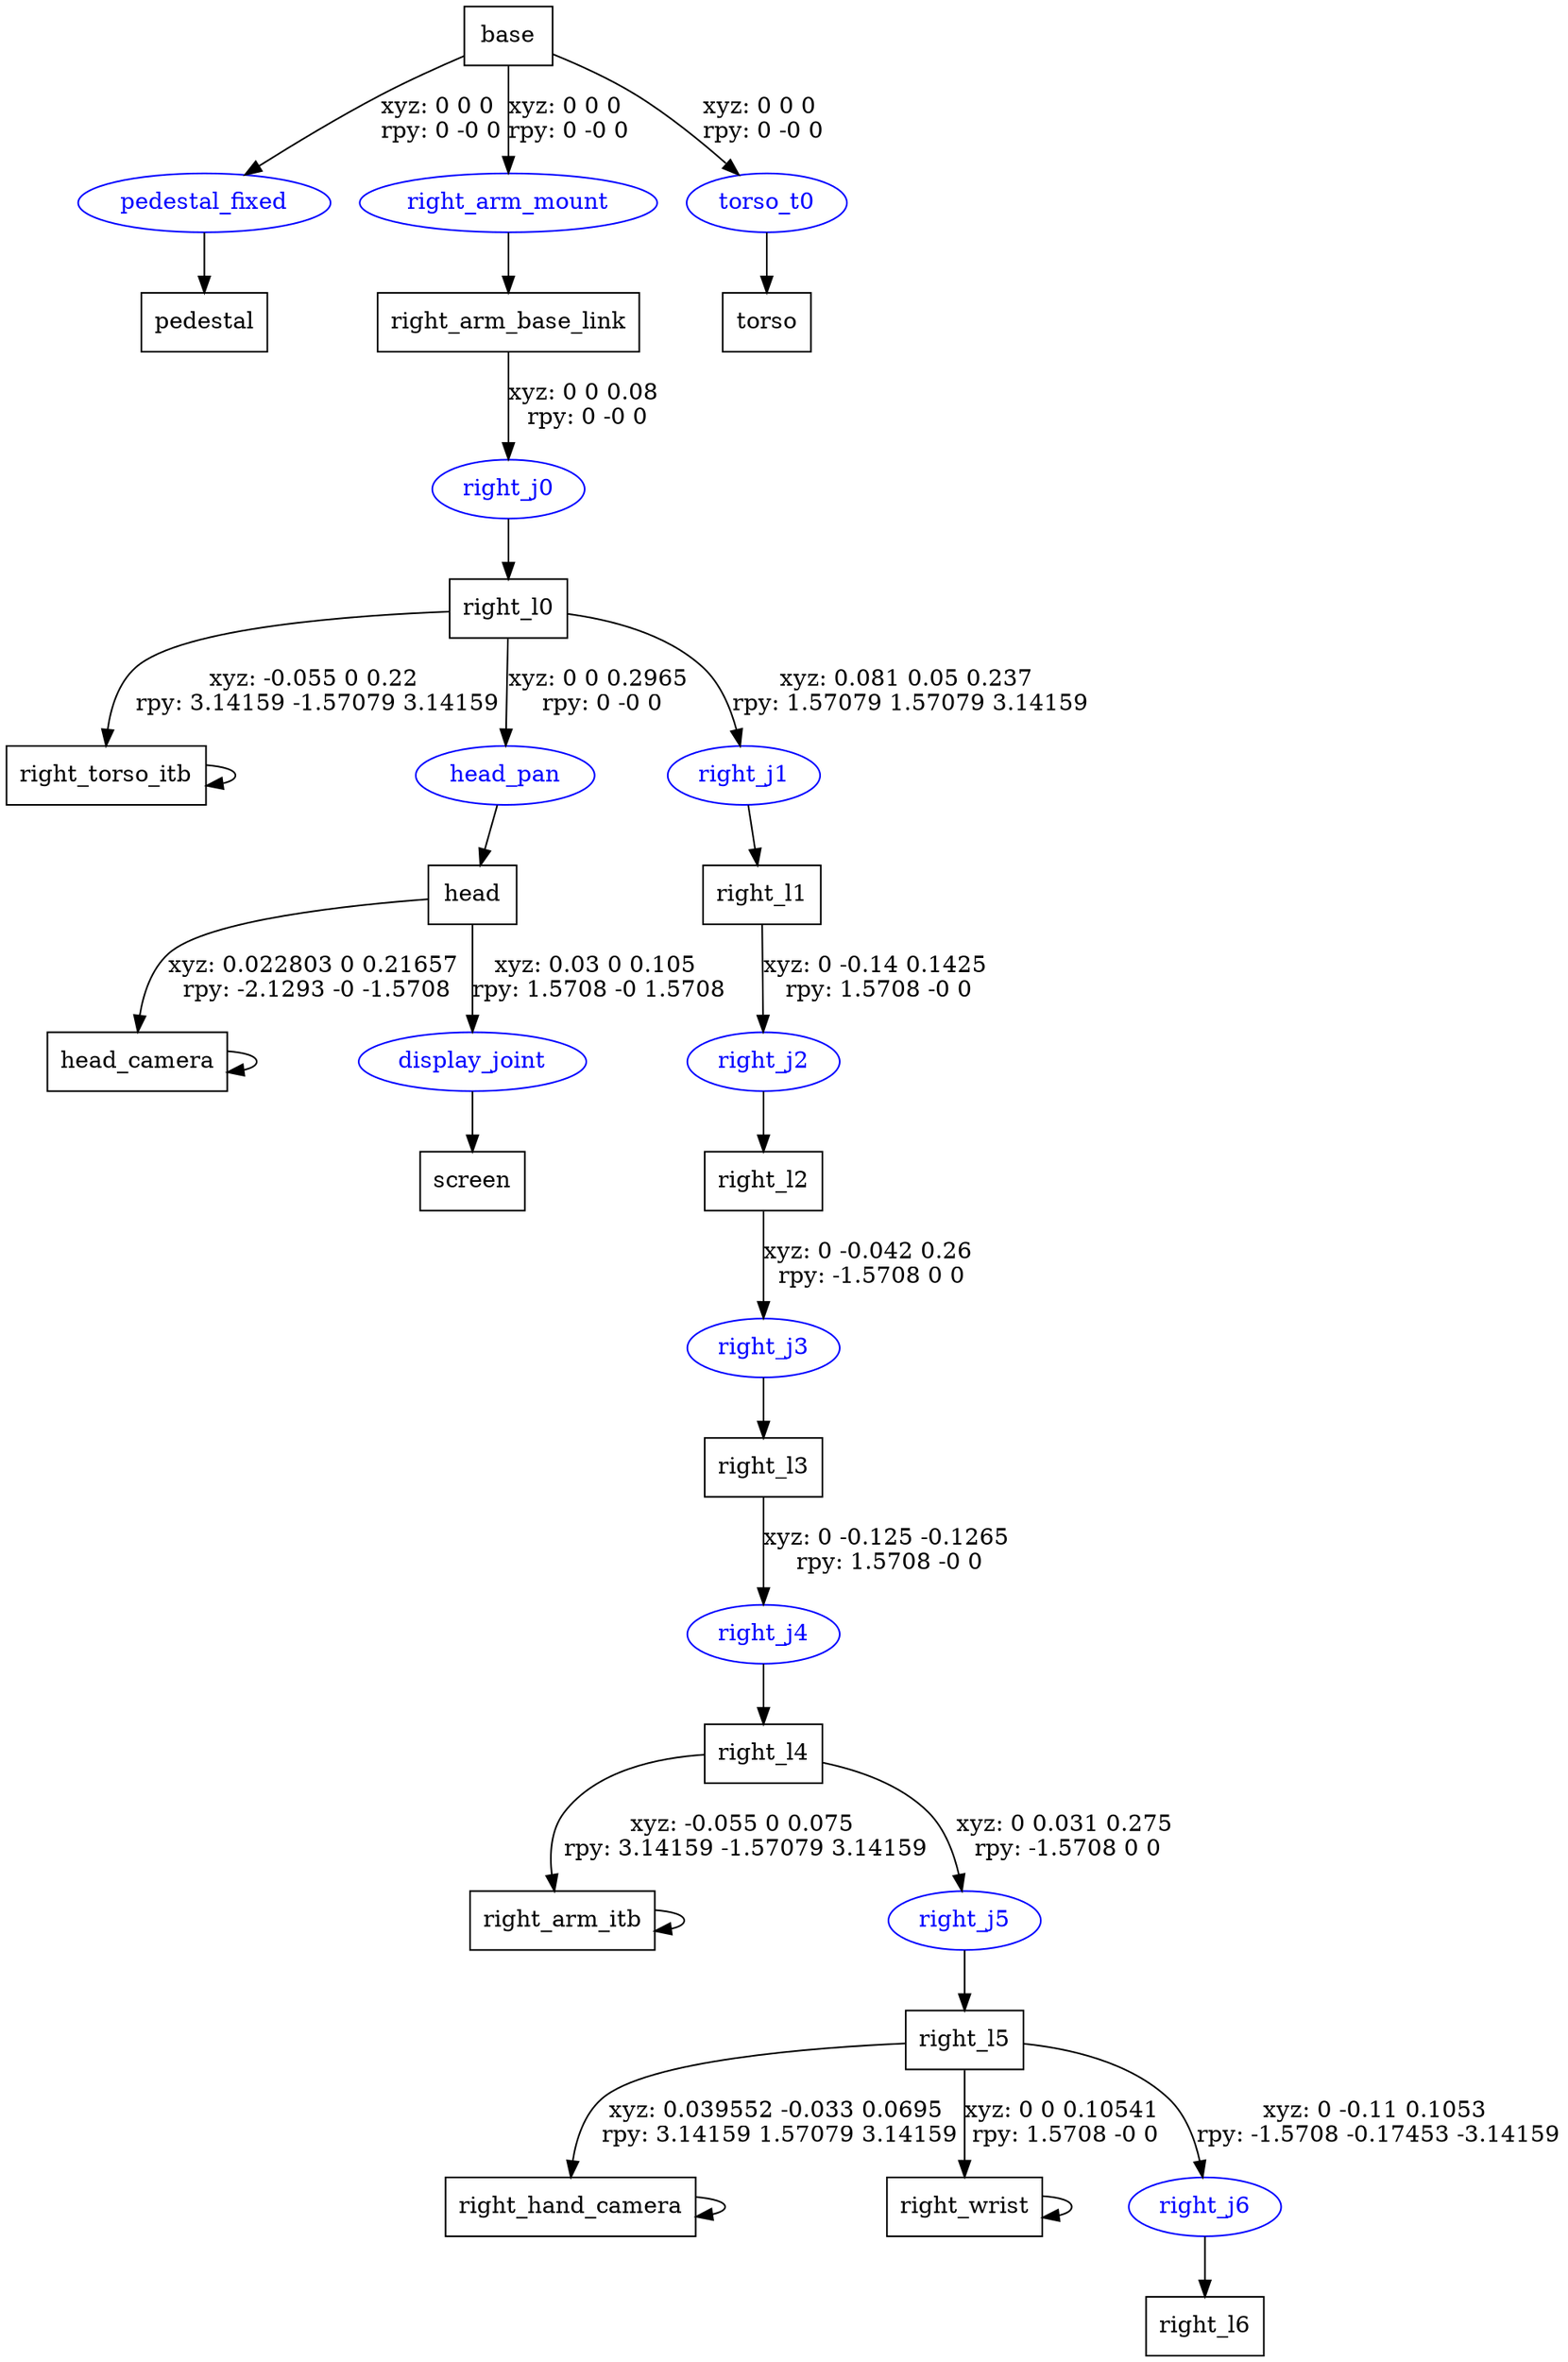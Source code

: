 digraph G {
node [shape=box];
"base" [label="base"];
"pedestal" [label="pedestal"];
"right_arm_base_link" [label="right_arm_base_link"];
"right_l0" [label="right_l0"];
"head" [label="head"];
"screen" [label="screen"];
"head_camera" [label="head_camera"];
"right_l1" [label="right_l1"];
"right_l2" [label="right_l2"];
"right_l3" [label="right_l3"];
"right_l4" [label="right_l4"];
"right_arm_itb" [label="right_arm_itb"];
"right_l5" [label="right_l5"];
"right_hand_camera" [label="right_hand_camera"];
"right_l6" [label="right_l6"];
"right_wrist" [label="right_wrist"];
"right_torso_itb" [label="right_torso_itb"];
"torso" [label="torso"];
node [shape=ellipse, color=blue, fontcolor=blue];
"base" -> "pedestal_fixed" [label="xyz: 0 0 0 \nrpy: 0 -0 0"]
"pedestal_fixed" -> "pedestal"
"base" -> "right_arm_mount" [label="xyz: 0 0 0 \nrpy: 0 -0 0"]
"right_arm_mount" -> "right_arm_base_link"
"right_arm_base_link" -> "right_j0" [label="xyz: 0 0 0.08 \nrpy: 0 -0 0"]
"right_j0" -> "right_l0"
"right_l0" -> "head_pan" [label="xyz: 0 0 0.2965 \nrpy: 0 -0 0"]
"head_pan" -> "head"
"head" -> "display_joint" [label="xyz: 0.03 0 0.105 \nrpy: 1.5708 -0 1.5708"]
"display_joint" -> "screen"
"head" -> "head_camera" [label="xyz: 0.022803 0 0.21657 \nrpy: -2.1293 -0 -1.5708"]
"head_camera" -> "head_camera"
"right_l0" -> "right_j1" [label="xyz: 0.081 0.05 0.237 \nrpy: 1.57079 1.57079 3.14159"]
"right_j1" -> "right_l1"
"right_l1" -> "right_j2" [label="xyz: 0 -0.14 0.1425 \nrpy: 1.5708 -0 0"]
"right_j2" -> "right_l2"
"right_l2" -> "right_j3" [label="xyz: 0 -0.042 0.26 \nrpy: -1.5708 0 0"]
"right_j3" -> "right_l3"
"right_l3" -> "right_j4" [label="xyz: 0 -0.125 -0.1265 \nrpy: 1.5708 -0 0"]
"right_j4" -> "right_l4"
"right_l4" -> "right_arm_itb" [label="xyz: -0.055 0 0.075 \nrpy: 3.14159 -1.57079 3.14159"]
"right_arm_itb" -> "right_arm_itb"
"right_l4" -> "right_j5" [label="xyz: 0 0.031 0.275 \nrpy: -1.5708 0 0"]
"right_j5" -> "right_l5"
"right_l5" -> "right_hand_camera" [label="xyz: 0.039552 -0.033 0.0695 \nrpy: 3.14159 1.57079 3.14159"]
"right_hand_camera" -> "right_hand_camera"
"right_l5" -> "right_j6" [label="xyz: 0 -0.11 0.1053 \nrpy: -1.5708 -0.17453 -3.14159"]
"right_j6" -> "right_l6"
"right_l5" -> "right_wrist" [label="xyz: 0 0 0.10541 \nrpy: 1.5708 -0 0"]
"right_wrist" -> "right_wrist"
"right_l0" -> "right_torso_itb" [label="xyz: -0.055 0 0.22 \nrpy: 3.14159 -1.57079 3.14159"]
"right_torso_itb" -> "right_torso_itb"
"base" -> "torso_t0" [label="xyz: 0 0 0 \nrpy: 0 -0 0"]
"torso_t0" -> "torso"
}
